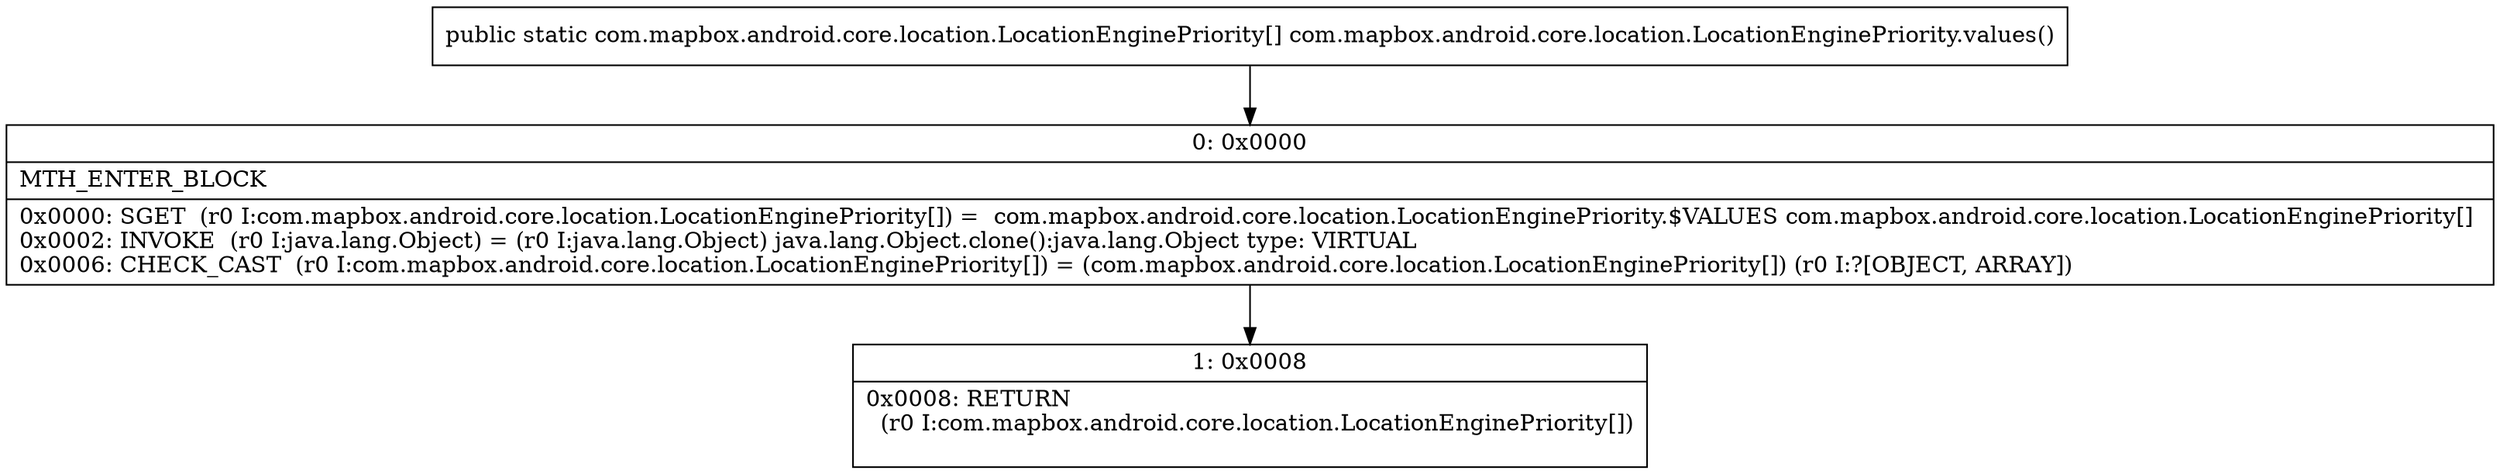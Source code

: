 digraph "CFG forcom.mapbox.android.core.location.LocationEnginePriority.values()[Lcom\/mapbox\/android\/core\/location\/LocationEnginePriority;" {
Node_0 [shape=record,label="{0\:\ 0x0000|MTH_ENTER_BLOCK\l|0x0000: SGET  (r0 I:com.mapbox.android.core.location.LocationEnginePriority[]) =  com.mapbox.android.core.location.LocationEnginePriority.$VALUES com.mapbox.android.core.location.LocationEnginePriority[] \l0x0002: INVOKE  (r0 I:java.lang.Object) = (r0 I:java.lang.Object) java.lang.Object.clone():java.lang.Object type: VIRTUAL \l0x0006: CHECK_CAST  (r0 I:com.mapbox.android.core.location.LocationEnginePriority[]) = (com.mapbox.android.core.location.LocationEnginePriority[]) (r0 I:?[OBJECT, ARRAY]) \l}"];
Node_1 [shape=record,label="{1\:\ 0x0008|0x0008: RETURN  \l  (r0 I:com.mapbox.android.core.location.LocationEnginePriority[])\l \l}"];
MethodNode[shape=record,label="{public static com.mapbox.android.core.location.LocationEnginePriority[] com.mapbox.android.core.location.LocationEnginePriority.values() }"];
MethodNode -> Node_0;
Node_0 -> Node_1;
}

